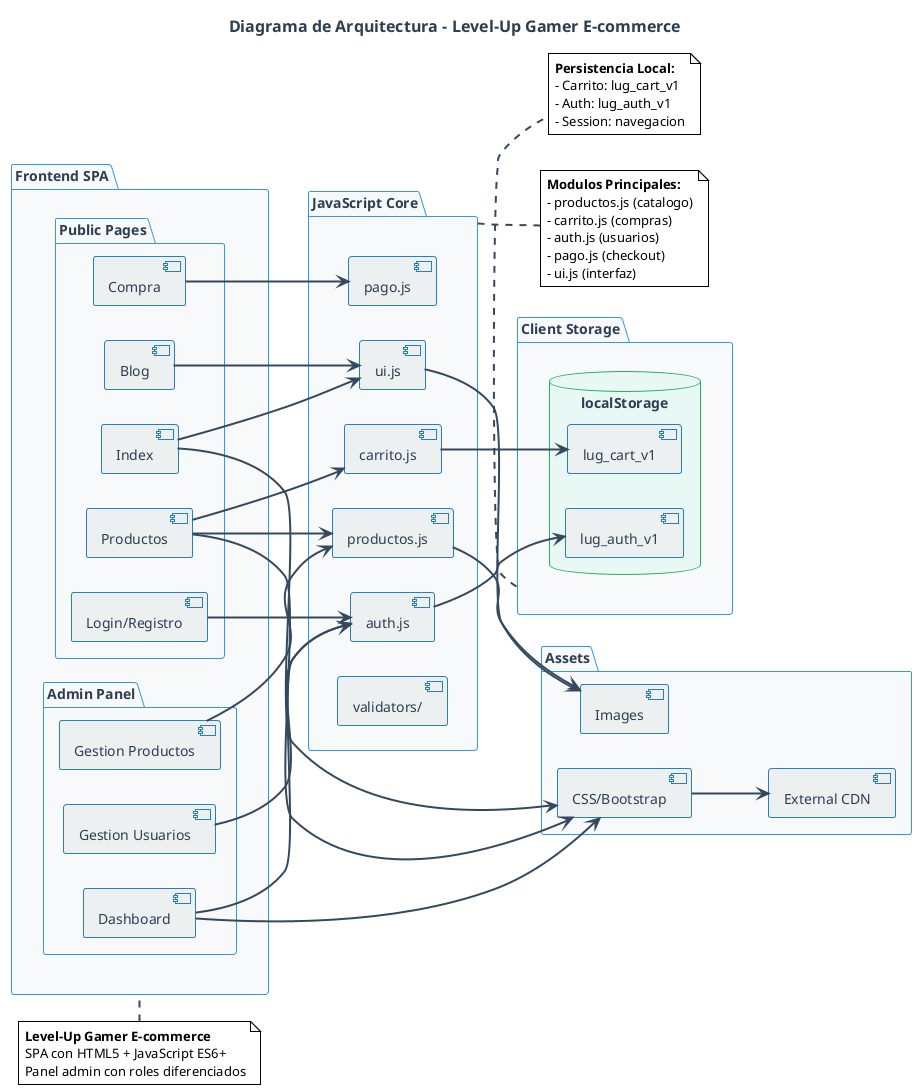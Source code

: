@startuml arquitectura-sistema
title Diagrama de Arquitectura - Level-Up Gamer E-commerce

!theme plain
skinparam backgroundColor white
skinparam titleFontColor #2c3e50
skinparam titleFontSize 16
skinparam titleFontStyle bold

skinparam defaultTextColor #2c3e50
skinparam packageBackgroundColor #f8f9fa
skinparam packageBorderColor #3498db
skinparam packageFontStyle bold
skinparam packageFontColor #2c3e50

skinparam componentBackgroundColor #ecf0f1
skinparam componentBorderColor #2980b9
skinparam componentFontColor #2c3e50

skinparam databaseBackgroundColor #e8f8f5
skinparam databaseBorderColor #27ae60
skinparam databaseFontColor #2c3e50

skinparam ArrowColor #34495e
skinparam ArrowThickness 2

' === LAYOUT HORIZONTAL ===
left to right direction

' === FRONTEND LAYER ===
package "Frontend SPA" {
    package "Public Pages" {
        [Index] as index
        [Productos] as productos
        [Login/Registro] as auth_pages
        [Compra] as compra
        [Blog] as blogs
    }
    
    package "Admin Panel" {
        [Dashboard] as admin_dash
        [Gestion Productos] as admin_prod
        [Gestion Usuarios] as admin_users
    }
}

' === LOGIC LAYER ===
package "JavaScript Core" {
    [productos.js] as js_productos
    [carrito.js] as js_carrito
    [auth.js] as js_auth
    [pago.js] as js_pago
    [ui.js] as js_ui
    [validators/] as validators
}

' === STORAGE LAYER ===
package "Client Storage" {
    database "localStorage" {
        [lug_cart_v1] as cart_data
        [lug_auth_v1] as auth_data
    }
}

' === ASSETS LAYER ===
package "Assets" {
    [CSS/Bootstrap] as styles
    [Images] as images
    [External CDN] as cdn
}

' === CONNECTIONS SIMPLIFICADAS ===

' Frontend to JavaScript
index --> js_ui
productos --> js_productos
productos --> js_carrito
auth_pages --> js_auth
compra --> js_pago
blogs --> js_ui

' Admin connections  
admin_dash --> js_auth
admin_prod --> js_productos
admin_users --> js_auth

' JavaScript to Storage
js_carrito --> cart_data
js_auth --> auth_data

' Assets connections
index --> styles
productos --> styles
admin_dash --> styles

js_productos --> images
js_ui --> images
styles --> cdn

note top of "Frontend SPA"
**Level-Up Gamer E-commerce**
SPA con HTML5 + JavaScript ES6+
Panel admin con roles diferenciados
end note

note bottom of "Client Storage"
**Persistencia Local:**
- Carrito: lug_cart_v1
- Auth: lug_auth_v1  
- Session: navegacion
end note

note right of "JavaScript Core"
**Modulos Principales:**
- productos.js (catalogo)
- carrito.js (compras) 
- auth.js (usuarios)
- pago.js (checkout)
- ui.js (interfaz)
end note

@enduml